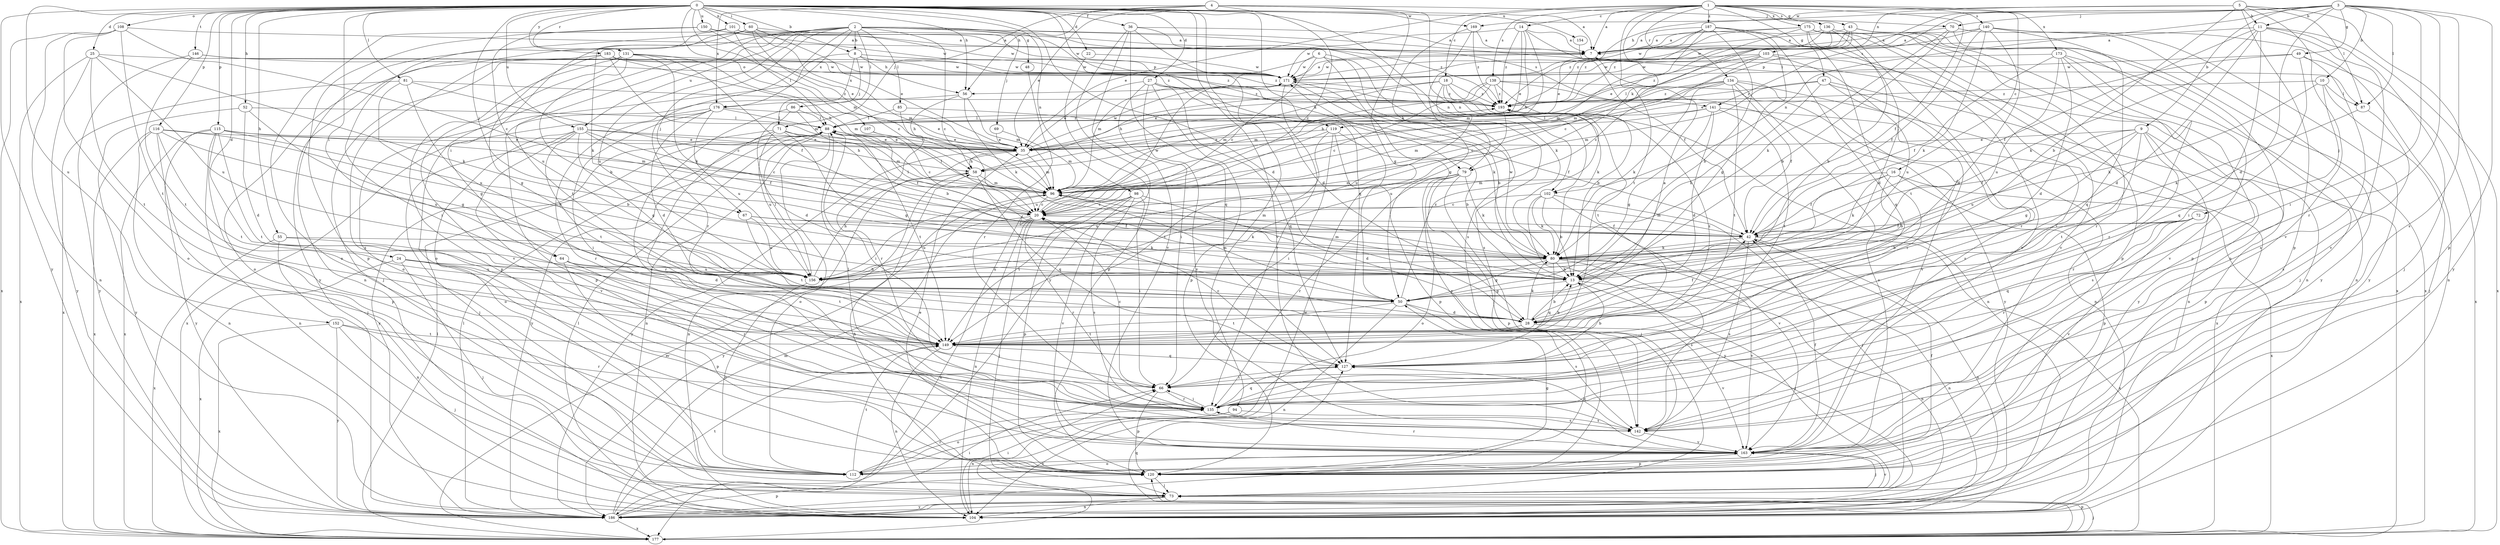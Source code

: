strict digraph  {
0;
1;
2;
3;
4;
5;
6;
7;
8;
9;
10;
11;
13;
14;
16;
18;
20;
22;
24;
25;
27;
28;
35;
36;
42;
43;
47;
48;
49;
50;
52;
55;
56;
58;
60;
64;
66;
67;
69;
70;
71;
72;
73;
79;
80;
81;
85;
86;
87;
88;
94;
96;
98;
101;
102;
103;
104;
107;
108;
112;
115;
116;
119;
120;
127;
131;
134;
135;
136;
138;
140;
141;
142;
146;
149;
150;
152;
154;
155;
156;
163;
169;
171;
173;
175;
176;
177;
183;
186;
187;
193;
0 -> 7  [label=a];
0 -> 8  [label=b];
0 -> 22  [label=d];
0 -> 24  [label=d];
0 -> 25  [label=d];
0 -> 27  [label=d];
0 -> 28  [label=d];
0 -> 36  [label=f];
0 -> 52  [label=h];
0 -> 55  [label=h];
0 -> 56  [label=h];
0 -> 60  [label=i];
0 -> 64  [label=i];
0 -> 67  [label=j];
0 -> 81  [label=l];
0 -> 94  [label=m];
0 -> 96  [label=m];
0 -> 98  [label=n];
0 -> 101  [label=n];
0 -> 102  [label=n];
0 -> 107  [label=o];
0 -> 108  [label=o];
0 -> 115  [label=p];
0 -> 116  [label=p];
0 -> 119  [label=p];
0 -> 127  [label=q];
0 -> 131  [label=r];
0 -> 146  [label=t];
0 -> 150  [label=u];
0 -> 152  [label=u];
0 -> 154  [label=u];
0 -> 155  [label=u];
0 -> 163  [label=v];
0 -> 169  [label=w];
0 -> 183  [label=y];
0 -> 186  [label=y];
1 -> 7  [label=a];
1 -> 14  [label=c];
1 -> 16  [label=c];
1 -> 18  [label=c];
1 -> 35  [label=e];
1 -> 42  [label=f];
1 -> 43  [label=g];
1 -> 47  [label=g];
1 -> 79  [label=k];
1 -> 134  [label=r];
1 -> 136  [label=s];
1 -> 138  [label=s];
1 -> 140  [label=s];
1 -> 149  [label=t];
1 -> 173  [label=x];
1 -> 175  [label=x];
1 -> 187  [label=z];
2 -> 8  [label=b];
2 -> 20  [label=c];
2 -> 48  [label=g];
2 -> 64  [label=i];
2 -> 67  [label=j];
2 -> 69  [label=j];
2 -> 79  [label=k];
2 -> 85  [label=l];
2 -> 86  [label=l];
2 -> 87  [label=l];
2 -> 112  [label=o];
2 -> 135  [label=r];
2 -> 141  [label=s];
2 -> 149  [label=t];
2 -> 155  [label=u];
2 -> 156  [label=u];
2 -> 176  [label=x];
2 -> 186  [label=y];
2 -> 193  [label=z];
3 -> 9  [label=b];
3 -> 10  [label=b];
3 -> 11  [label=b];
3 -> 28  [label=d];
3 -> 49  [label=g];
3 -> 56  [label=h];
3 -> 66  [label=i];
3 -> 70  [label=j];
3 -> 87  [label=l];
3 -> 102  [label=n];
3 -> 119  [label=p];
3 -> 120  [label=p];
3 -> 135  [label=r];
3 -> 141  [label=s];
3 -> 142  [label=s];
4 -> 20  [label=c];
4 -> 35  [label=e];
4 -> 50  [label=g];
4 -> 56  [label=h];
4 -> 70  [label=j];
4 -> 71  [label=j];
4 -> 102  [label=n];
4 -> 176  [label=x];
5 -> 11  [label=b];
5 -> 13  [label=b];
5 -> 87  [label=l];
5 -> 103  [label=n];
5 -> 120  [label=p];
5 -> 163  [label=v];
5 -> 169  [label=w];
5 -> 186  [label=y];
6 -> 20  [label=c];
6 -> 79  [label=k];
6 -> 96  [label=m];
6 -> 142  [label=s];
6 -> 171  [label=w];
6 -> 186  [label=y];
7 -> 171  [label=w];
8 -> 56  [label=h];
8 -> 71  [label=j];
8 -> 112  [label=o];
8 -> 171  [label=w];
8 -> 176  [label=x];
8 -> 193  [label=z];
9 -> 35  [label=e];
9 -> 42  [label=f];
9 -> 50  [label=g];
9 -> 120  [label=p];
9 -> 135  [label=r];
9 -> 142  [label=s];
9 -> 149  [label=t];
9 -> 156  [label=u];
10 -> 72  [label=j];
10 -> 73  [label=j];
10 -> 80  [label=k];
10 -> 87  [label=l];
10 -> 193  [label=z];
11 -> 7  [label=a];
11 -> 28  [label=d];
11 -> 42  [label=f];
11 -> 66  [label=i];
11 -> 73  [label=j];
11 -> 80  [label=k];
11 -> 163  [label=v];
11 -> 177  [label=x];
13 -> 50  [label=g];
13 -> 73  [label=j];
13 -> 96  [label=m];
13 -> 104  [label=n];
14 -> 7  [label=a];
14 -> 35  [label=e];
14 -> 58  [label=h];
14 -> 96  [label=m];
14 -> 171  [label=w];
14 -> 177  [label=x];
14 -> 193  [label=z];
16 -> 13  [label=b];
16 -> 42  [label=f];
16 -> 80  [label=k];
16 -> 96  [label=m];
16 -> 120  [label=p];
16 -> 177  [label=x];
18 -> 58  [label=h];
18 -> 80  [label=k];
18 -> 96  [label=m];
18 -> 104  [label=n];
18 -> 149  [label=t];
18 -> 156  [label=u];
18 -> 193  [label=z];
20 -> 42  [label=f];
20 -> 73  [label=j];
20 -> 88  [label=l];
20 -> 104  [label=n];
20 -> 135  [label=r];
20 -> 156  [label=u];
20 -> 171  [label=w];
20 -> 177  [label=x];
22 -> 120  [label=p];
22 -> 171  [label=w];
24 -> 13  [label=b];
24 -> 73  [label=j];
24 -> 156  [label=u];
24 -> 163  [label=v];
24 -> 177  [label=x];
25 -> 80  [label=k];
25 -> 149  [label=t];
25 -> 156  [label=u];
25 -> 171  [label=w];
25 -> 177  [label=x];
25 -> 186  [label=y];
27 -> 35  [label=e];
27 -> 66  [label=i];
27 -> 80  [label=k];
27 -> 120  [label=p];
27 -> 127  [label=q];
27 -> 163  [label=v];
27 -> 193  [label=z];
28 -> 13  [label=b];
28 -> 42  [label=f];
28 -> 80  [label=k];
28 -> 149  [label=t];
28 -> 163  [label=v];
35 -> 58  [label=h];
35 -> 88  [label=l];
35 -> 96  [label=m];
35 -> 104  [label=n];
35 -> 171  [label=w];
35 -> 186  [label=y];
36 -> 7  [label=a];
36 -> 28  [label=d];
36 -> 80  [label=k];
36 -> 127  [label=q];
36 -> 163  [label=v];
36 -> 186  [label=y];
42 -> 80  [label=k];
42 -> 96  [label=m];
42 -> 104  [label=n];
42 -> 142  [label=s];
42 -> 177  [label=x];
43 -> 7  [label=a];
43 -> 96  [label=m];
43 -> 104  [label=n];
43 -> 120  [label=p];
43 -> 171  [label=w];
43 -> 177  [label=x];
43 -> 193  [label=z];
47 -> 13  [label=b];
47 -> 96  [label=m];
47 -> 135  [label=r];
47 -> 142  [label=s];
47 -> 186  [label=y];
47 -> 193  [label=z];
48 -> 135  [label=r];
49 -> 35  [label=e];
49 -> 127  [label=q];
49 -> 142  [label=s];
49 -> 171  [label=w];
49 -> 177  [label=x];
50 -> 7  [label=a];
50 -> 28  [label=d];
50 -> 96  [label=m];
50 -> 104  [label=n];
50 -> 142  [label=s];
50 -> 149  [label=t];
50 -> 193  [label=z];
52 -> 28  [label=d];
52 -> 50  [label=g];
52 -> 88  [label=l];
52 -> 186  [label=y];
55 -> 28  [label=d];
55 -> 80  [label=k];
55 -> 104  [label=n];
55 -> 177  [label=x];
56 -> 58  [label=h];
56 -> 80  [label=k];
56 -> 96  [label=m];
56 -> 120  [label=p];
58 -> 96  [label=m];
58 -> 127  [label=q];
58 -> 177  [label=x];
60 -> 7  [label=a];
60 -> 20  [label=c];
60 -> 35  [label=e];
60 -> 80  [label=k];
60 -> 96  [label=m];
60 -> 104  [label=n];
60 -> 171  [label=w];
64 -> 120  [label=p];
64 -> 135  [label=r];
64 -> 149  [label=t];
64 -> 156  [label=u];
66 -> 20  [label=c];
66 -> 120  [label=p];
66 -> 135  [label=r];
67 -> 42  [label=f];
67 -> 80  [label=k];
67 -> 149  [label=t];
67 -> 156  [label=u];
69 -> 35  [label=e];
69 -> 96  [label=m];
70 -> 7  [label=a];
70 -> 13  [label=b];
70 -> 80  [label=k];
70 -> 112  [label=o];
70 -> 186  [label=y];
71 -> 35  [label=e];
71 -> 42  [label=f];
71 -> 50  [label=g];
71 -> 96  [label=m];
71 -> 135  [label=r];
71 -> 156  [label=u];
71 -> 186  [label=y];
72 -> 13  [label=b];
72 -> 42  [label=f];
72 -> 127  [label=q];
72 -> 135  [label=r];
72 -> 163  [label=v];
73 -> 58  [label=h];
73 -> 104  [label=n];
73 -> 163  [label=v];
73 -> 186  [label=y];
79 -> 73  [label=j];
79 -> 80  [label=k];
79 -> 96  [label=m];
79 -> 112  [label=o];
79 -> 120  [label=p];
79 -> 135  [label=r];
79 -> 156  [label=u];
80 -> 13  [label=b];
80 -> 50  [label=g];
80 -> 104  [label=n];
80 -> 127  [label=q];
80 -> 142  [label=s];
80 -> 156  [label=u];
80 -> 163  [label=v];
80 -> 171  [label=w];
81 -> 20  [label=c];
81 -> 50  [label=g];
81 -> 156  [label=u];
81 -> 177  [label=x];
81 -> 193  [label=z];
85 -> 42  [label=f];
85 -> 88  [label=l];
85 -> 135  [label=r];
86 -> 13  [label=b];
86 -> 28  [label=d];
86 -> 88  [label=l];
86 -> 142  [label=s];
87 -> 80  [label=k];
87 -> 142  [label=s];
88 -> 35  [label=e];
88 -> 66  [label=i];
88 -> 104  [label=n];
88 -> 112  [label=o];
88 -> 149  [label=t];
88 -> 186  [label=y];
88 -> 193  [label=z];
94 -> 104  [label=n];
94 -> 112  [label=o];
94 -> 142  [label=s];
96 -> 20  [label=c];
96 -> 88  [label=l];
96 -> 186  [label=y];
98 -> 20  [label=c];
98 -> 28  [label=d];
98 -> 66  [label=i];
98 -> 120  [label=p];
98 -> 142  [label=s];
98 -> 149  [label=t];
98 -> 163  [label=v];
101 -> 7  [label=a];
101 -> 66  [label=i];
101 -> 88  [label=l];
101 -> 112  [label=o];
101 -> 171  [label=w];
102 -> 13  [label=b];
102 -> 20  [label=c];
102 -> 73  [label=j];
102 -> 80  [label=k];
102 -> 163  [label=v];
102 -> 186  [label=y];
103 -> 20  [label=c];
103 -> 66  [label=i];
103 -> 88  [label=l];
103 -> 156  [label=u];
103 -> 171  [label=w];
103 -> 193  [label=z];
104 -> 66  [label=i];
104 -> 88  [label=l];
107 -> 20  [label=c];
107 -> 35  [label=e];
108 -> 7  [label=a];
108 -> 20  [label=c];
108 -> 104  [label=n];
108 -> 112  [label=o];
108 -> 149  [label=t];
108 -> 177  [label=x];
112 -> 135  [label=r];
112 -> 149  [label=t];
112 -> 163  [label=v];
115 -> 13  [label=b];
115 -> 35  [label=e];
115 -> 96  [label=m];
115 -> 104  [label=n];
115 -> 120  [label=p];
115 -> 149  [label=t];
115 -> 177  [label=x];
115 -> 186  [label=y];
116 -> 13  [label=b];
116 -> 35  [label=e];
116 -> 73  [label=j];
116 -> 104  [label=n];
116 -> 149  [label=t];
116 -> 156  [label=u];
116 -> 177  [label=x];
119 -> 13  [label=b];
119 -> 35  [label=e];
119 -> 66  [label=i];
119 -> 120  [label=p];
119 -> 149  [label=t];
119 -> 156  [label=u];
120 -> 35  [label=e];
120 -> 42  [label=f];
120 -> 50  [label=g];
120 -> 73  [label=j];
127 -> 13  [label=b];
127 -> 20  [label=c];
127 -> 66  [label=i];
131 -> 13  [label=b];
131 -> 42  [label=f];
131 -> 73  [label=j];
131 -> 80  [label=k];
131 -> 96  [label=m];
131 -> 120  [label=p];
131 -> 163  [label=v];
131 -> 171  [label=w];
134 -> 20  [label=c];
134 -> 42  [label=f];
134 -> 58  [label=h];
134 -> 80  [label=k];
134 -> 104  [label=n];
134 -> 112  [label=o];
134 -> 149  [label=t];
134 -> 163  [label=v];
134 -> 193  [label=z];
135 -> 66  [label=i];
135 -> 88  [label=l];
135 -> 127  [label=q];
135 -> 142  [label=s];
136 -> 7  [label=a];
136 -> 13  [label=b];
136 -> 20  [label=c];
136 -> 135  [label=r];
136 -> 193  [label=z];
138 -> 13  [label=b];
138 -> 20  [label=c];
138 -> 35  [label=e];
138 -> 96  [label=m];
138 -> 104  [label=n];
138 -> 186  [label=y];
138 -> 193  [label=z];
140 -> 7  [label=a];
140 -> 28  [label=d];
140 -> 42  [label=f];
140 -> 80  [label=k];
140 -> 104  [label=n];
140 -> 127  [label=q];
140 -> 186  [label=y];
140 -> 193  [label=z];
141 -> 28  [label=d];
141 -> 50  [label=g];
141 -> 88  [label=l];
141 -> 96  [label=m];
141 -> 149  [label=t];
141 -> 177  [label=x];
142 -> 127  [label=q];
142 -> 163  [label=v];
146 -> 149  [label=t];
146 -> 171  [label=w];
146 -> 186  [label=y];
146 -> 193  [label=z];
149 -> 13  [label=b];
149 -> 104  [label=n];
149 -> 127  [label=q];
149 -> 193  [label=z];
150 -> 7  [label=a];
150 -> 35  [label=e];
150 -> 120  [label=p];
150 -> 156  [label=u];
150 -> 171  [label=w];
152 -> 73  [label=j];
152 -> 135  [label=r];
152 -> 149  [label=t];
152 -> 177  [label=x];
152 -> 186  [label=y];
154 -> 42  [label=f];
155 -> 20  [label=c];
155 -> 35  [label=e];
155 -> 42  [label=f];
155 -> 50  [label=g];
155 -> 58  [label=h];
155 -> 73  [label=j];
155 -> 112  [label=o];
155 -> 149  [label=t];
155 -> 163  [label=v];
156 -> 58  [label=h];
156 -> 88  [label=l];
156 -> 112  [label=o];
163 -> 42  [label=f];
163 -> 73  [label=j];
163 -> 112  [label=o];
163 -> 120  [label=p];
163 -> 135  [label=r];
169 -> 7  [label=a];
169 -> 50  [label=g];
169 -> 142  [label=s];
169 -> 193  [label=z];
171 -> 7  [label=a];
171 -> 13  [label=b];
171 -> 135  [label=r];
171 -> 193  [label=z];
173 -> 28  [label=d];
173 -> 42  [label=f];
173 -> 73  [label=j];
173 -> 135  [label=r];
173 -> 156  [label=u];
173 -> 163  [label=v];
173 -> 171  [label=w];
175 -> 7  [label=a];
175 -> 28  [label=d];
175 -> 35  [label=e];
175 -> 104  [label=n];
175 -> 120  [label=p];
175 -> 135  [label=r];
175 -> 149  [label=t];
175 -> 163  [label=v];
175 -> 193  [label=z];
176 -> 28  [label=d];
176 -> 35  [label=e];
176 -> 66  [label=i];
176 -> 88  [label=l];
176 -> 135  [label=r];
176 -> 156  [label=u];
176 -> 177  [label=x];
177 -> 73  [label=j];
177 -> 88  [label=l];
177 -> 120  [label=p];
177 -> 127  [label=q];
177 -> 171  [label=w];
183 -> 50  [label=g];
183 -> 58  [label=h];
183 -> 96  [label=m];
183 -> 112  [label=o];
183 -> 142  [label=s];
183 -> 171  [label=w];
183 -> 193  [label=z];
186 -> 66  [label=i];
186 -> 88  [label=l];
186 -> 96  [label=m];
186 -> 120  [label=p];
186 -> 149  [label=t];
186 -> 177  [label=x];
187 -> 7  [label=a];
187 -> 13  [label=b];
187 -> 35  [label=e];
187 -> 50  [label=g];
187 -> 96  [label=m];
187 -> 127  [label=q];
187 -> 163  [label=v];
187 -> 171  [label=w];
193 -> 88  [label=l];
193 -> 156  [label=u];
}
